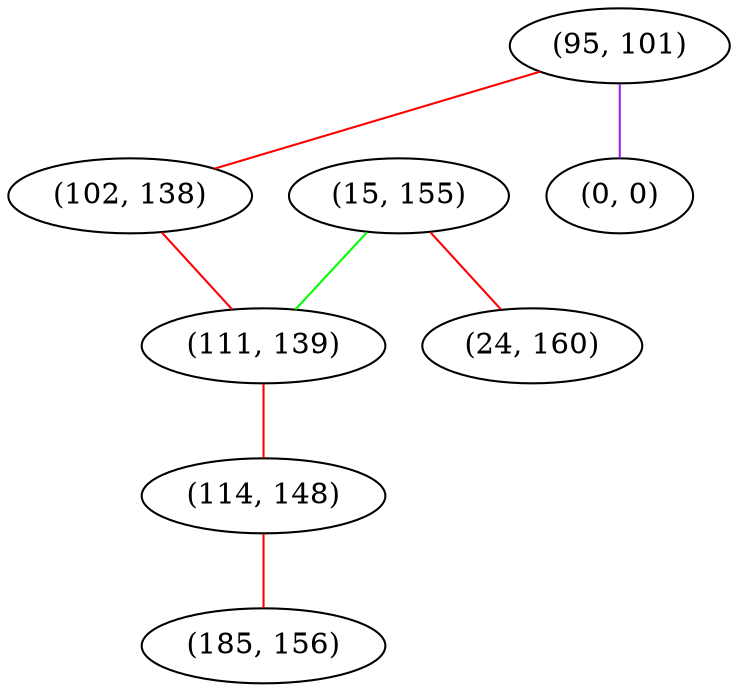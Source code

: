 graph "" {
"(15, 155)";
"(95, 101)";
"(102, 138)";
"(111, 139)";
"(0, 0)";
"(24, 160)";
"(114, 148)";
"(185, 156)";
"(15, 155)" -- "(111, 139)"  [color=green, key=0, weight=2];
"(15, 155)" -- "(24, 160)"  [color=red, key=0, weight=1];
"(95, 101)" -- "(102, 138)"  [color=red, key=0, weight=1];
"(95, 101)" -- "(0, 0)"  [color=purple, key=0, weight=4];
"(102, 138)" -- "(111, 139)"  [color=red, key=0, weight=1];
"(111, 139)" -- "(114, 148)"  [color=red, key=0, weight=1];
"(114, 148)" -- "(185, 156)"  [color=red, key=0, weight=1];
}
